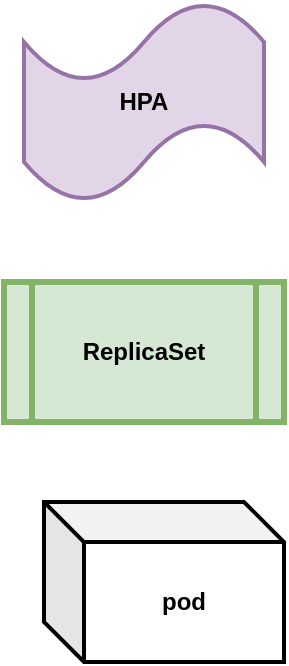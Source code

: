 <mxfile version="13.8.1" type="github">
  <diagram id="Fk8Qw_PRhQIqax9wI1sP" name="Page-1">
    <mxGraphModel dx="1422" dy="738" grid="1" gridSize="10" guides="1" tooltips="1" connect="1" arrows="1" fold="1" page="0" pageScale="1" pageWidth="827" pageHeight="1169" math="0" shadow="0">
      <root>
        <mxCell id="0" />
        <mxCell id="1" parent="0" />
        <mxCell id="IjlxAXL79CjIECGT4DLs-1" value="&lt;b&gt;ReplicaSet&lt;/b&gt;" style="shape=process;whiteSpace=wrap;html=1;backgroundOutline=1;strokeWidth=3;fillColor=#d5e8d4;strokeColor=#82b366;" vertex="1" parent="1">
          <mxGeometry x="80" y="340" width="140" height="70" as="geometry" />
        </mxCell>
        <mxCell id="IjlxAXL79CjIECGT4DLs-3" value="&lt;b&gt;pod&lt;/b&gt;" style="shape=cube;whiteSpace=wrap;html=1;boundedLbl=1;backgroundOutline=1;darkOpacity=0.05;darkOpacity2=0.1;strokeWidth=2;" vertex="1" parent="1">
          <mxGeometry x="100" y="450" width="120" height="80" as="geometry" />
        </mxCell>
        <mxCell id="IjlxAXL79CjIECGT4DLs-4" value="&lt;b&gt;HPA&lt;/b&gt;" style="shape=tape;whiteSpace=wrap;html=1;strokeWidth=2;fillColor=#e1d5e7;strokeColor=#9673a6;" vertex="1" parent="1">
          <mxGeometry x="90" y="200" width="120" height="100" as="geometry" />
        </mxCell>
      </root>
    </mxGraphModel>
  </diagram>
</mxfile>
